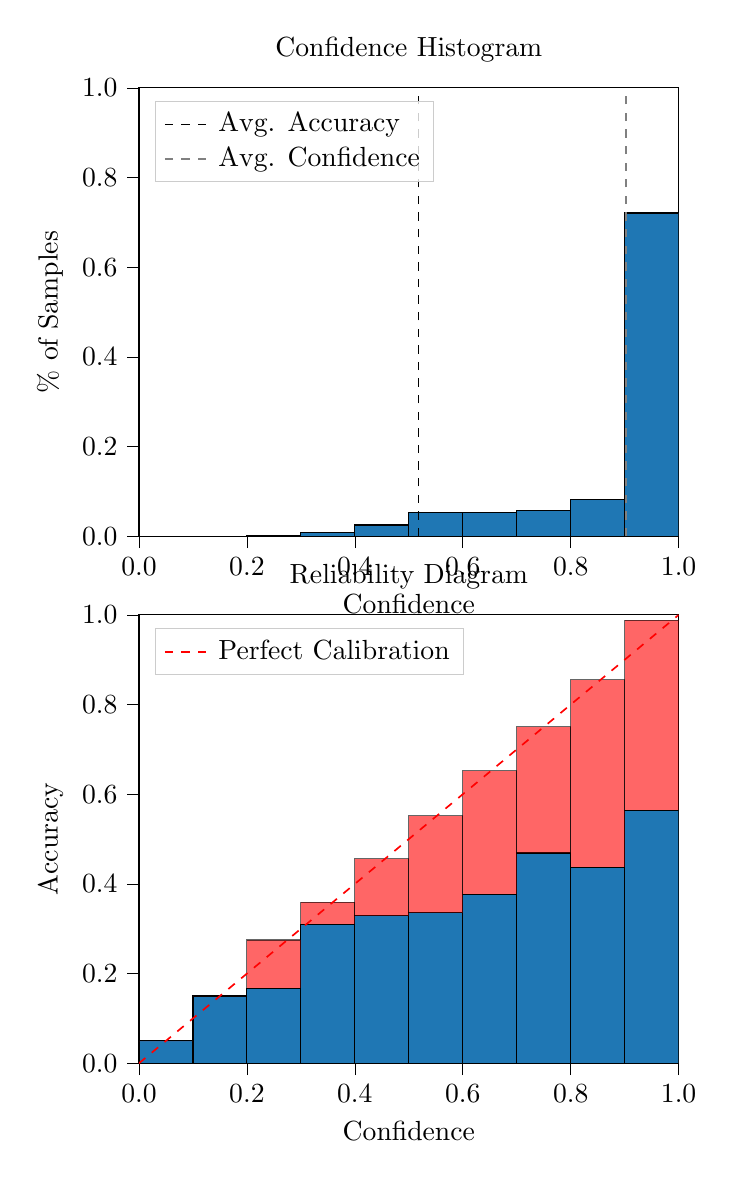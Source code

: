% This file was created by tikzplotlib v0.9.8.
\begin{tikzpicture}

\definecolor{color0}{rgb}{0.122,0.467,0.706}

\begin{groupplot}[group style={group size=1 by 2}]
\nextgroupplot[
legend cell align={left},
legend style={
  fill opacity=0.8,
  draw opacity=1,
  text opacity=1,
  at={(0.03,0.97)},
  anchor=north west,
  draw=white!80!black
},
tick align=outside,
tick pos=left,
title={Confidence Histogram},
x grid style={white!69.02!black},
xlabel={Confidence},
xmin=0, xmax=1,
xtick style={color=black},
xtick={0,0.2,0.4,0.6,0.8,1},
xticklabels={0.0,0.2,0.4,0.6,0.8,1.0},
y grid style={white!69.02!black},
ylabel={\% of Samples},
ymin=0, ymax=1,
ytick style={color=black},
ytick={0,0.2,0.4,0.6,0.8,1},
yticklabels={0.0,0.2,0.4,0.6,0.8,1.0}
]
\draw[draw=black,fill=color0] (axis cs:-6.939e-18,0) rectangle (axis cs:0.1,0);
\draw[draw=black,fill=color0] (axis cs:0.1,0) rectangle (axis cs:0.2,0);
\draw[draw=black,fill=color0] (axis cs:0.2,0) rectangle (axis cs:0.3,0.002);
\draw[draw=black,fill=color0] (axis cs:0.3,0) rectangle (axis cs:0.4,0.008);
\draw[draw=black,fill=color0] (axis cs:0.4,0) rectangle (axis cs:0.5,0.025);
\draw[draw=black,fill=color0] (axis cs:0.5,0) rectangle (axis cs:0.6,0.052);
\draw[draw=black,fill=color0] (axis cs:0.6,0) rectangle (axis cs:0.7,0.052);
\draw[draw=black,fill=color0] (axis cs:0.7,0) rectangle (axis cs:0.8,0.058);
\draw[draw=black,fill=color0] (axis cs:0.8,0) rectangle (axis cs:0.9,0.082);
\draw[draw=black,fill=color0] (axis cs:0.9,0) rectangle (axis cs:1,0.721);
\addplot [semithick, black, dashed]
table {%
0.518 0
0.518 1
};
\addlegendentry{Avg. Accuracy}
\addplot [semithick, white!50.196!black, dashed]
table {%
0.903 0
0.903 1
};
\addlegendentry{Avg. Confidence}

\nextgroupplot[
legend cell align={left},
legend style={
  fill opacity=0.8,
  draw opacity=1,
  text opacity=1,
  at={(0.03,0.97)},
  anchor=north west,
  draw=white!80!black
},
tick align=outside,
tick pos=left,
title={Reliability Diagram},
x grid style={white!69.02!black},
xlabel={Confidence},
xmin=0, xmax=1,
xtick style={color=black},
xtick={0,0.2,0.4,0.6,0.8,1},
xticklabels={0.0,0.2,0.4,0.6,0.8,1.0},
y grid style={white!69.02!black},
ylabel={Accuracy},
ymin=0, ymax=1,
ytick style={color=black},
ytick={0,0.2,0.4,0.6,0.8,1},
yticklabels={0.0,0.2,0.4,0.6,0.8,1.0}
]
\draw[draw=black,fill=color0] (axis cs:-6.939e-18,0) rectangle (axis cs:0.1,0.05);
\draw[draw=black,fill=color0] (axis cs:0.1,0) rectangle (axis cs:0.2,0.15);
\draw[draw=black,fill=color0] (axis cs:0.2,0) rectangle (axis cs:0.3,0.167);
\draw[draw=black,fill=color0] (axis cs:0.3,0) rectangle (axis cs:0.4,0.31);
\draw[draw=black,fill=color0] (axis cs:0.4,0) rectangle (axis cs:0.5,0.329);
\draw[draw=black,fill=color0] (axis cs:0.5,0) rectangle (axis cs:0.6,0.336);
\draw[draw=black,fill=color0] (axis cs:0.6,0) rectangle (axis cs:0.7,0.377);
\draw[draw=black,fill=color0] (axis cs:0.7,0) rectangle (axis cs:0.8,0.469);
\draw[draw=black,fill=color0] (axis cs:0.8,0) rectangle (axis cs:0.9,0.437);
\draw[draw=black,fill=color0] (axis cs:0.9,0) rectangle (axis cs:1,0.564);
\draw[draw=black,fill=red,opacity=0.6] (axis cs:-6.939e-18,0.05) rectangle (axis cs:0.1,0.05);
\draw[draw=black,fill=red,opacity=0.6] (axis cs:0.1,0.15) rectangle (axis cs:0.2,0.15);
\draw[draw=black,fill=red,opacity=0.6] (axis cs:0.2,0.167) rectangle (axis cs:0.3,0.275);
\draw[draw=black,fill=red,opacity=0.6] (axis cs:0.3,0.31) rectangle (axis cs:0.4,0.359);
\draw[draw=black,fill=red,opacity=0.6] (axis cs:0.4,0.329) rectangle (axis cs:0.5,0.456);
\draw[draw=black,fill=red,opacity=0.6] (axis cs:0.5,0.336) rectangle (axis cs:0.6,0.552);
\draw[draw=black,fill=red,opacity=0.6] (axis cs:0.6,0.377) rectangle (axis cs:0.7,0.652);
\draw[draw=black,fill=red,opacity=0.6] (axis cs:0.7,0.469) rectangle (axis cs:0.8,0.751);
\draw[draw=black,fill=red,opacity=0.6] (axis cs:0.8,0.437) rectangle (axis cs:0.9,0.855);
\draw[draw=black,fill=red,opacity=0.6] (axis cs:0.9,0.564) rectangle (axis cs:1,0.988);
\addplot [semithick, red, dashed]
table {%
0 0
1 1
};
\addlegendentry{Perfect Calibration}
\end{groupplot}

\end{tikzpicture}
